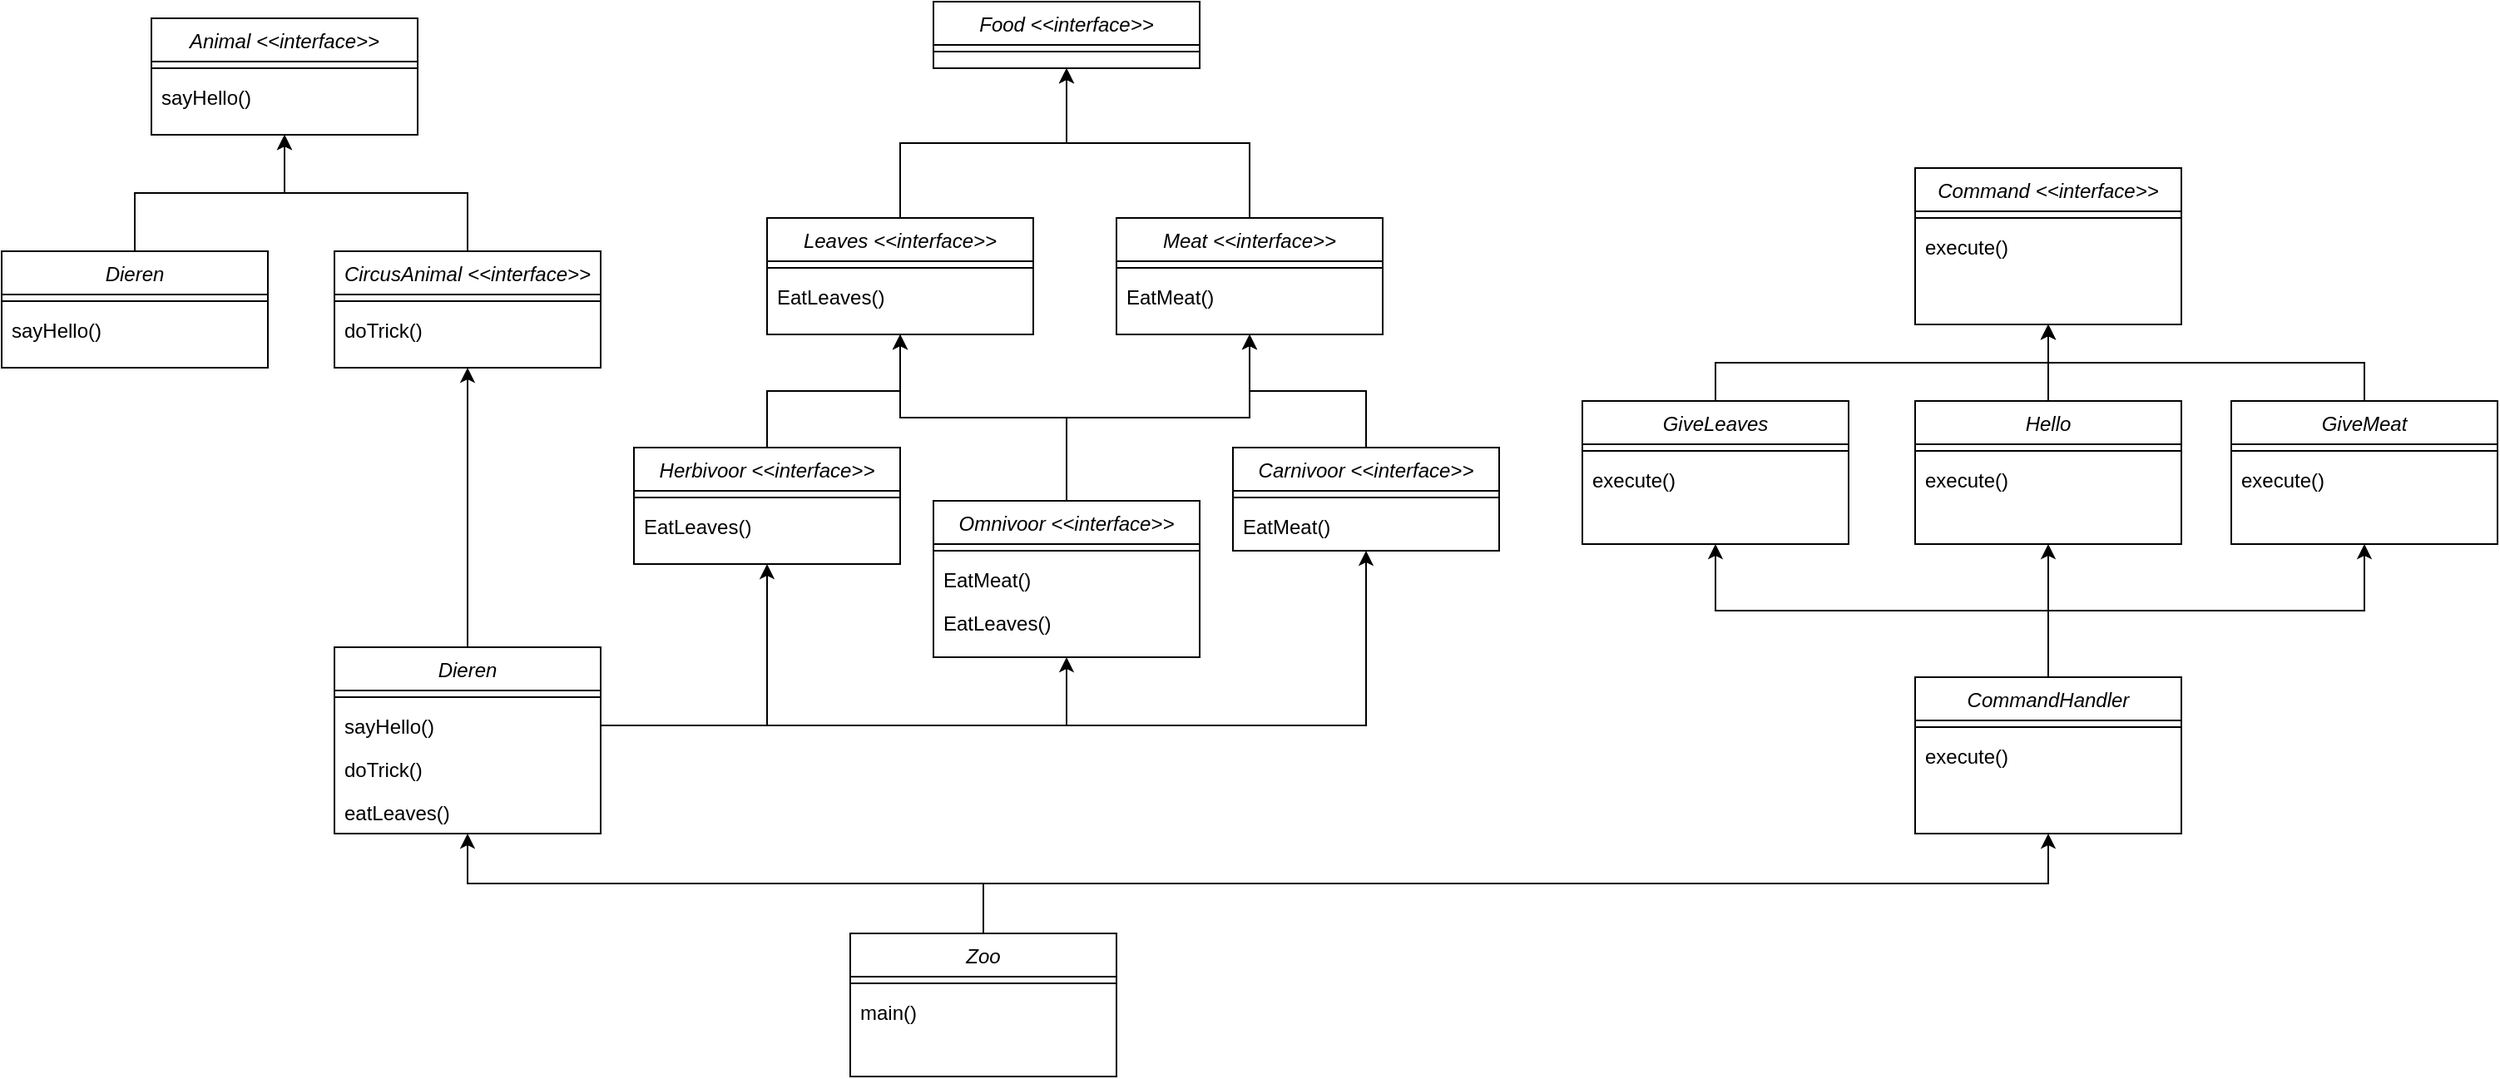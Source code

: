 <mxfile version="13.7.9" type="device"><diagram id="C5RBs43oDa-KdzZeNtuy" name="Page-1"><mxGraphModel dx="259" dy="806" grid="1" gridSize="10" guides="1" tooltips="1" connect="1" arrows="1" fold="1" page="1" pageScale="1" pageWidth="827" pageHeight="1169" math="0" shadow="0"><root><mxCell id="WIyWlLk6GJQsqaUBKTNV-0"/><mxCell id="WIyWlLk6GJQsqaUBKTNV-1" parent="WIyWlLk6GJQsqaUBKTNV-0"/><mxCell id="SMBSN783YVuVL1UO4SfT-17" style="edgeStyle=orthogonalEdgeStyle;rounded=0;orthogonalLoop=1;jettySize=auto;html=1;exitX=0.5;exitY=0;exitDx=0;exitDy=0;" parent="WIyWlLk6GJQsqaUBKTNV-1" source="SMBSN783YVuVL1UO4SfT-6" target="SMBSN783YVuVL1UO4SfT-0" edge="1"><mxGeometry relative="1" as="geometry"/></mxCell><mxCell id="SMBSN783YVuVL1UO4SfT-16" style="edgeStyle=orthogonalEdgeStyle;rounded=0;orthogonalLoop=1;jettySize=auto;html=1;exitX=0.5;exitY=0;exitDx=0;exitDy=0;" parent="WIyWlLk6GJQsqaUBKTNV-1" source="SMBSN783YVuVL1UO4SfT-9" target="SMBSN783YVuVL1UO4SfT-0" edge="1"><mxGeometry relative="1" as="geometry"/></mxCell><mxCell id="SMBSN783YVuVL1UO4SfT-18" style="edgeStyle=orthogonalEdgeStyle;rounded=0;orthogonalLoop=1;jettySize=auto;html=1;" parent="WIyWlLk6GJQsqaUBKTNV-1" source="SMBSN783YVuVL1UO4SfT-12" target="SMBSN783YVuVL1UO4SfT-6" edge="1"><mxGeometry relative="1" as="geometry"/></mxCell><mxCell id="SMBSN783YVuVL1UO4SfT-24" value="Food &lt;&lt;interface&gt;&gt;" style="swimlane;fontStyle=2;align=center;verticalAlign=top;childLayout=stackLayout;horizontal=1;startSize=26;horizontalStack=0;resizeParent=1;resizeLast=0;collapsible=1;marginBottom=0;rounded=0;shadow=0;strokeWidth=1;" parent="WIyWlLk6GJQsqaUBKTNV-1" vertex="1"><mxGeometry x="1520" y="80" width="160" height="40" as="geometry"><mxRectangle x="230" y="140" width="160" height="26" as="alternateBounds"/></mxGeometry></mxCell><mxCell id="SMBSN783YVuVL1UO4SfT-25" value="" style="line;html=1;strokeWidth=1;align=left;verticalAlign=middle;spacingTop=-1;spacingLeft=3;spacingRight=3;rotatable=0;labelPosition=right;points=[];portConstraint=eastwest;" parent="SMBSN783YVuVL1UO4SfT-24" vertex="1"><mxGeometry y="26" width="160" height="8" as="geometry"/></mxCell><mxCell id="SMBSN783YVuVL1UO4SfT-33" style="edgeStyle=orthogonalEdgeStyle;rounded=0;orthogonalLoop=1;jettySize=auto;html=1;exitX=0.5;exitY=0;exitDx=0;exitDy=0;" parent="WIyWlLk6GJQsqaUBKTNV-1" source="SMBSN783YVuVL1UO4SfT-27" target="SMBSN783YVuVL1UO4SfT-24" edge="1"><mxGeometry relative="1" as="geometry"/></mxCell><mxCell id="SMBSN783YVuVL1UO4SfT-27" value="Leaves &lt;&lt;interface&gt;&gt;" style="swimlane;fontStyle=2;align=center;verticalAlign=top;childLayout=stackLayout;horizontal=1;startSize=26;horizontalStack=0;resizeParent=1;resizeLast=0;collapsible=1;marginBottom=0;rounded=0;shadow=0;strokeWidth=1;" parent="WIyWlLk6GJQsqaUBKTNV-1" vertex="1"><mxGeometry x="1420" y="210" width="160" height="70" as="geometry"><mxRectangle x="230" y="140" width="160" height="26" as="alternateBounds"/></mxGeometry></mxCell><mxCell id="SMBSN783YVuVL1UO4SfT-28" value="" style="line;html=1;strokeWidth=1;align=left;verticalAlign=middle;spacingTop=-1;spacingLeft=3;spacingRight=3;rotatable=0;labelPosition=right;points=[];portConstraint=eastwest;" parent="SMBSN783YVuVL1UO4SfT-27" vertex="1"><mxGeometry y="26" width="160" height="8" as="geometry"/></mxCell><mxCell id="SMBSN783YVuVL1UO4SfT-29" value="EatLeaves()" style="text;align=left;verticalAlign=top;spacingLeft=4;spacingRight=4;overflow=hidden;rotatable=0;points=[[0,0.5],[1,0.5]];portConstraint=eastwest;" parent="SMBSN783YVuVL1UO4SfT-27" vertex="1"><mxGeometry y="34" width="160" height="26" as="geometry"/></mxCell><mxCell id="SMBSN783YVuVL1UO4SfT-34" style="edgeStyle=orthogonalEdgeStyle;rounded=0;orthogonalLoop=1;jettySize=auto;html=1;exitX=0.5;exitY=0;exitDx=0;exitDy=0;" parent="WIyWlLk6GJQsqaUBKTNV-1" source="SMBSN783YVuVL1UO4SfT-30" target="SMBSN783YVuVL1UO4SfT-24" edge="1"><mxGeometry relative="1" as="geometry"/></mxCell><mxCell id="SMBSN783YVuVL1UO4SfT-30" value="Meat &lt;&lt;interface&gt;&gt;" style="swimlane;fontStyle=2;align=center;verticalAlign=top;childLayout=stackLayout;horizontal=1;startSize=26;horizontalStack=0;resizeParent=1;resizeLast=0;collapsible=1;marginBottom=0;rounded=0;shadow=0;strokeWidth=1;" parent="WIyWlLk6GJQsqaUBKTNV-1" vertex="1"><mxGeometry x="1630" y="210" width="160" height="70" as="geometry"><mxRectangle x="230" y="140" width="160" height="26" as="alternateBounds"/></mxGeometry></mxCell><mxCell id="SMBSN783YVuVL1UO4SfT-31" value="" style="line;html=1;strokeWidth=1;align=left;verticalAlign=middle;spacingTop=-1;spacingLeft=3;spacingRight=3;rotatable=0;labelPosition=right;points=[];portConstraint=eastwest;" parent="SMBSN783YVuVL1UO4SfT-30" vertex="1"><mxGeometry y="26" width="160" height="8" as="geometry"/></mxCell><mxCell id="SMBSN783YVuVL1UO4SfT-32" value="EatMeat()" style="text;align=left;verticalAlign=top;spacingLeft=4;spacingRight=4;overflow=hidden;rotatable=0;points=[[0,0.5],[1,0.5]];portConstraint=eastwest;" parent="SMBSN783YVuVL1UO4SfT-30" vertex="1"><mxGeometry y="34" width="160" height="26" as="geometry"/></mxCell><mxCell id="SMBSN783YVuVL1UO4SfT-44" style="edgeStyle=orthogonalEdgeStyle;rounded=0;orthogonalLoop=1;jettySize=auto;html=1;exitX=0.5;exitY=0;exitDx=0;exitDy=0;" parent="WIyWlLk6GJQsqaUBKTNV-1" source="SMBSN783YVuVL1UO4SfT-35" target="SMBSN783YVuVL1UO4SfT-27" edge="1"><mxGeometry relative="1" as="geometry"/></mxCell><mxCell id="SMBSN783YVuVL1UO4SfT-46" style="edgeStyle=orthogonalEdgeStyle;rounded=0;orthogonalLoop=1;jettySize=auto;html=1;exitX=0.5;exitY=0;exitDx=0;exitDy=0;" parent="WIyWlLk6GJQsqaUBKTNV-1" source="SMBSN783YVuVL1UO4SfT-41" target="SMBSN783YVuVL1UO4SfT-30" edge="1"><mxGeometry relative="1" as="geometry"/></mxCell><mxCell id="SMBSN783YVuVL1UO4SfT-47" style="edgeStyle=orthogonalEdgeStyle;rounded=0;orthogonalLoop=1;jettySize=auto;html=1;exitX=0.5;exitY=0;exitDx=0;exitDy=0;" parent="WIyWlLk6GJQsqaUBKTNV-1" source="SMBSN783YVuVL1UO4SfT-41" target="SMBSN783YVuVL1UO4SfT-27" edge="1"><mxGeometry relative="1" as="geometry"/></mxCell><mxCell id="SMBSN783YVuVL1UO4SfT-45" style="edgeStyle=orthogonalEdgeStyle;rounded=0;orthogonalLoop=1;jettySize=auto;html=1;exitX=0.5;exitY=0;exitDx=0;exitDy=0;" parent="WIyWlLk6GJQsqaUBKTNV-1" source="SMBSN783YVuVL1UO4SfT-38" target="SMBSN783YVuVL1UO4SfT-30" edge="1"><mxGeometry relative="1" as="geometry"/></mxCell><mxCell id="SMBSN783YVuVL1UO4SfT-35" value="Herbivoor &lt;&lt;interface&gt;&gt;" style="swimlane;fontStyle=2;align=center;verticalAlign=top;childLayout=stackLayout;horizontal=1;startSize=26;horizontalStack=0;resizeParent=1;resizeLast=0;collapsible=1;marginBottom=0;rounded=0;shadow=0;strokeWidth=1;" parent="WIyWlLk6GJQsqaUBKTNV-1" vertex="1"><mxGeometry x="1340" y="348" width="160" height="70" as="geometry"><mxRectangle x="230" y="140" width="160" height="26" as="alternateBounds"/></mxGeometry></mxCell><mxCell id="SMBSN783YVuVL1UO4SfT-36" value="" style="line;html=1;strokeWidth=1;align=left;verticalAlign=middle;spacingTop=-1;spacingLeft=3;spacingRight=3;rotatable=0;labelPosition=right;points=[];portConstraint=eastwest;" parent="SMBSN783YVuVL1UO4SfT-35" vertex="1"><mxGeometry y="26" width="160" height="8" as="geometry"/></mxCell><mxCell id="SMBSN783YVuVL1UO4SfT-48" value="EatLeaves()" style="text;align=left;verticalAlign=top;spacingLeft=4;spacingRight=4;overflow=hidden;rotatable=0;points=[[0,0.5],[1,0.5]];portConstraint=eastwest;" parent="SMBSN783YVuVL1UO4SfT-35" vertex="1"><mxGeometry y="34" width="160" height="26" as="geometry"/></mxCell><mxCell id="SMBSN783YVuVL1UO4SfT-38" value="Carnivoor &lt;&lt;interface&gt;&gt;" style="swimlane;fontStyle=2;align=center;verticalAlign=top;childLayout=stackLayout;horizontal=1;startSize=26;horizontalStack=0;resizeParent=1;resizeLast=0;collapsible=1;marginBottom=0;rounded=0;shadow=0;strokeWidth=1;" parent="WIyWlLk6GJQsqaUBKTNV-1" vertex="1"><mxGeometry x="1700" y="348" width="160" height="62" as="geometry"><mxRectangle x="230" y="140" width="160" height="26" as="alternateBounds"/></mxGeometry></mxCell><mxCell id="SMBSN783YVuVL1UO4SfT-39" value="" style="line;html=1;strokeWidth=1;align=left;verticalAlign=middle;spacingTop=-1;spacingLeft=3;spacingRight=3;rotatable=0;labelPosition=right;points=[];portConstraint=eastwest;" parent="SMBSN783YVuVL1UO4SfT-38" vertex="1"><mxGeometry y="26" width="160" height="8" as="geometry"/></mxCell><mxCell id="SMBSN783YVuVL1UO4SfT-50" value="EatMeat()" style="text;align=left;verticalAlign=top;spacingLeft=4;spacingRight=4;overflow=hidden;rotatable=0;points=[[0,0.5],[1,0.5]];portConstraint=eastwest;" parent="SMBSN783YVuVL1UO4SfT-38" vertex="1"><mxGeometry y="34" width="160" height="26" as="geometry"/></mxCell><mxCell id="koKlC8NcPkjffo3yuPS8-23" style="edgeStyle=orthogonalEdgeStyle;rounded=0;orthogonalLoop=1;jettySize=auto;html=1;exitX=0.5;exitY=0;exitDx=0;exitDy=0;" parent="WIyWlLk6GJQsqaUBKTNV-1" source="koKlC8NcPkjffo3yuPS8-0" target="koKlC8NcPkjffo3yuPS8-8" edge="1"><mxGeometry relative="1" as="geometry"/></mxCell><mxCell id="koKlC8NcPkjffo3yuPS8-22" style="edgeStyle=orthogonalEdgeStyle;rounded=0;orthogonalLoop=1;jettySize=auto;html=1;exitX=0.5;exitY=0;exitDx=0;exitDy=0;" parent="WIyWlLk6GJQsqaUBKTNV-1" source="koKlC8NcPkjffo3yuPS8-16" target="koKlC8NcPkjffo3yuPS8-8" edge="1"><mxGeometry relative="1" as="geometry"/></mxCell><mxCell id="koKlC8NcPkjffo3yuPS8-25" style="edgeStyle=orthogonalEdgeStyle;rounded=0;orthogonalLoop=1;jettySize=auto;html=1;exitX=0.5;exitY=0;exitDx=0;exitDy=0;" parent="WIyWlLk6GJQsqaUBKTNV-1" source="koKlC8NcPkjffo3yuPS8-13" target="koKlC8NcPkjffo3yuPS8-8" edge="1"><mxGeometry relative="1" as="geometry"/></mxCell><mxCell id="koKlC8NcPkjffo3yuPS8-29" style="edgeStyle=orthogonalEdgeStyle;rounded=0;orthogonalLoop=1;jettySize=auto;html=1;exitX=1;exitY=0.5;exitDx=0;exitDy=0;" parent="WIyWlLk6GJQsqaUBKTNV-1" source="SMBSN783YVuVL1UO4SfT-14" target="SMBSN783YVuVL1UO4SfT-35" edge="1"><mxGeometry relative="1" as="geometry"/></mxCell><mxCell id="koKlC8NcPkjffo3yuPS8-30" style="edgeStyle=orthogonalEdgeStyle;rounded=0;orthogonalLoop=1;jettySize=auto;html=1;exitX=1;exitY=0.5;exitDx=0;exitDy=0;" parent="WIyWlLk6GJQsqaUBKTNV-1" source="SMBSN783YVuVL1UO4SfT-14" target="SMBSN783YVuVL1UO4SfT-41" edge="1"><mxGeometry relative="1" as="geometry"/></mxCell><mxCell id="koKlC8NcPkjffo3yuPS8-31" style="edgeStyle=orthogonalEdgeStyle;rounded=0;orthogonalLoop=1;jettySize=auto;html=1;exitX=1;exitY=0.5;exitDx=0;exitDy=0;" parent="WIyWlLk6GJQsqaUBKTNV-1" source="SMBSN783YVuVL1UO4SfT-14" target="SMBSN783YVuVL1UO4SfT-38" edge="1"><mxGeometry relative="1" as="geometry"/></mxCell><mxCell id="koKlC8NcPkjffo3yuPS8-8" value="Command &lt;&lt;interface&gt;&gt;" style="swimlane;fontStyle=2;align=center;verticalAlign=top;childLayout=stackLayout;horizontal=1;startSize=26;horizontalStack=0;resizeParent=1;resizeLast=0;collapsible=1;marginBottom=0;rounded=0;shadow=0;strokeWidth=1;" parent="WIyWlLk6GJQsqaUBKTNV-1" vertex="1"><mxGeometry x="2110" y="180" width="160" height="94" as="geometry"><mxRectangle x="230" y="140" width="160" height="26" as="alternateBounds"/></mxGeometry></mxCell><mxCell id="koKlC8NcPkjffo3yuPS8-9" value="" style="line;html=1;strokeWidth=1;align=left;verticalAlign=middle;spacingTop=-1;spacingLeft=3;spacingRight=3;rotatable=0;labelPosition=right;points=[];portConstraint=eastwest;" parent="koKlC8NcPkjffo3yuPS8-8" vertex="1"><mxGeometry y="26" width="160" height="8" as="geometry"/></mxCell><mxCell id="koKlC8NcPkjffo3yuPS8-2" value="execute()" style="text;align=left;verticalAlign=top;spacingLeft=4;spacingRight=4;overflow=hidden;rotatable=0;points=[[0,0.5],[1,0.5]];portConstraint=eastwest;" parent="koKlC8NcPkjffo3yuPS8-8" vertex="1"><mxGeometry y="34" width="160" height="26" as="geometry"/></mxCell><mxCell id="koKlC8NcPkjffo3yuPS8-13" value="GiveLeaves" style="swimlane;fontStyle=2;align=center;verticalAlign=top;childLayout=stackLayout;horizontal=1;startSize=26;horizontalStack=0;resizeParent=1;resizeLast=0;collapsible=1;marginBottom=0;rounded=0;shadow=0;strokeWidth=1;" parent="WIyWlLk6GJQsqaUBKTNV-1" vertex="1"><mxGeometry x="1910" y="320" width="160" height="86" as="geometry"><mxRectangle x="230" y="140" width="160" height="26" as="alternateBounds"/></mxGeometry></mxCell><mxCell id="koKlC8NcPkjffo3yuPS8-14" value="" style="line;html=1;strokeWidth=1;align=left;verticalAlign=middle;spacingTop=-1;spacingLeft=3;spacingRight=3;rotatable=0;labelPosition=right;points=[];portConstraint=eastwest;" parent="koKlC8NcPkjffo3yuPS8-13" vertex="1"><mxGeometry y="26" width="160" height="8" as="geometry"/></mxCell><mxCell id="koKlC8NcPkjffo3yuPS8-15" value="execute()" style="text;align=left;verticalAlign=top;spacingLeft=4;spacingRight=4;overflow=hidden;rotatable=0;points=[[0,0.5],[1,0.5]];portConstraint=eastwest;" parent="koKlC8NcPkjffo3yuPS8-13" vertex="1"><mxGeometry y="34" width="160" height="26" as="geometry"/></mxCell><mxCell id="koKlC8NcPkjffo3yuPS8-16" value="Hello" style="swimlane;fontStyle=2;align=center;verticalAlign=top;childLayout=stackLayout;horizontal=1;startSize=26;horizontalStack=0;resizeParent=1;resizeLast=0;collapsible=1;marginBottom=0;rounded=0;shadow=0;strokeWidth=1;" parent="WIyWlLk6GJQsqaUBKTNV-1" vertex="1"><mxGeometry x="2110" y="320" width="160" height="86" as="geometry"><mxRectangle x="230" y="140" width="160" height="26" as="alternateBounds"/></mxGeometry></mxCell><mxCell id="koKlC8NcPkjffo3yuPS8-17" value="" style="line;html=1;strokeWidth=1;align=left;verticalAlign=middle;spacingTop=-1;spacingLeft=3;spacingRight=3;rotatable=0;labelPosition=right;points=[];portConstraint=eastwest;" parent="koKlC8NcPkjffo3yuPS8-16" vertex="1"><mxGeometry y="26" width="160" height="8" as="geometry"/></mxCell><mxCell id="koKlC8NcPkjffo3yuPS8-18" value="execute()" style="text;align=left;verticalAlign=top;spacingLeft=4;spacingRight=4;overflow=hidden;rotatable=0;points=[[0,0.5],[1,0.5]];portConstraint=eastwest;" parent="koKlC8NcPkjffo3yuPS8-16" vertex="1"><mxGeometry y="34" width="160" height="26" as="geometry"/></mxCell><mxCell id="koKlC8NcPkjffo3yuPS8-0" value="GiveMeat" style="swimlane;fontStyle=2;align=center;verticalAlign=top;childLayout=stackLayout;horizontal=1;startSize=26;horizontalStack=0;resizeParent=1;resizeLast=0;collapsible=1;marginBottom=0;rounded=0;shadow=0;strokeWidth=1;" parent="WIyWlLk6GJQsqaUBKTNV-1" vertex="1"><mxGeometry x="2300" y="320" width="160" height="86" as="geometry"><mxRectangle x="230" y="140" width="160" height="26" as="alternateBounds"/></mxGeometry></mxCell><mxCell id="koKlC8NcPkjffo3yuPS8-1" value="" style="line;html=1;strokeWidth=1;align=left;verticalAlign=middle;spacingTop=-1;spacingLeft=3;spacingRight=3;rotatable=0;labelPosition=right;points=[];portConstraint=eastwest;" parent="koKlC8NcPkjffo3yuPS8-0" vertex="1"><mxGeometry y="26" width="160" height="8" as="geometry"/></mxCell><mxCell id="koKlC8NcPkjffo3yuPS8-12" value="execute()" style="text;align=left;verticalAlign=top;spacingLeft=4;spacingRight=4;overflow=hidden;rotatable=0;points=[[0,0.5],[1,0.5]];portConstraint=eastwest;" parent="koKlC8NcPkjffo3yuPS8-0" vertex="1"><mxGeometry y="34" width="160" height="26" as="geometry"/></mxCell><mxCell id="koKlC8NcPkjffo3yuPS8-36" style="edgeStyle=orthogonalEdgeStyle;rounded=0;orthogonalLoop=1;jettySize=auto;html=1;exitX=0.5;exitY=0;exitDx=0;exitDy=0;" parent="WIyWlLk6GJQsqaUBKTNV-1" source="koKlC8NcPkjffo3yuPS8-32" target="SMBSN783YVuVL1UO4SfT-12" edge="1"><mxGeometry relative="1" as="geometry"/></mxCell><mxCell id="koKlC8NcPkjffo3yuPS8-37" style="edgeStyle=orthogonalEdgeStyle;rounded=0;orthogonalLoop=1;jettySize=auto;html=1;exitX=0.5;exitY=0;exitDx=0;exitDy=0;" parent="WIyWlLk6GJQsqaUBKTNV-1" source="koKlC8NcPkjffo3yuPS8-32" target="koKlC8NcPkjffo3yuPS8-26" edge="1"><mxGeometry relative="1" as="geometry"><mxPoint x="2190" y="570" as="targetPoint"/></mxGeometry></mxCell><mxCell id="koKlC8NcPkjffo3yuPS8-32" value="Zoo" style="swimlane;fontStyle=2;align=center;verticalAlign=top;childLayout=stackLayout;horizontal=1;startSize=26;horizontalStack=0;resizeParent=1;resizeLast=0;collapsible=1;marginBottom=0;rounded=0;shadow=0;strokeWidth=1;" parent="WIyWlLk6GJQsqaUBKTNV-1" vertex="1"><mxGeometry x="1470" y="640" width="160" height="86" as="geometry"><mxRectangle x="230" y="140" width="160" height="26" as="alternateBounds"/></mxGeometry></mxCell><mxCell id="koKlC8NcPkjffo3yuPS8-33" value="" style="line;html=1;strokeWidth=1;align=left;verticalAlign=middle;spacingTop=-1;spacingLeft=3;spacingRight=3;rotatable=0;labelPosition=right;points=[];portConstraint=eastwest;" parent="koKlC8NcPkjffo3yuPS8-32" vertex="1"><mxGeometry y="26" width="160" height="8" as="geometry"/></mxCell><mxCell id="koKlC8NcPkjffo3yuPS8-35" value="main()" style="text;align=left;verticalAlign=top;spacingLeft=4;spacingRight=4;overflow=hidden;rotatable=0;points=[[0,0.5],[1,0.5]];portConstraint=eastwest;" parent="koKlC8NcPkjffo3yuPS8-32" vertex="1"><mxGeometry y="34" width="160" height="26" as="geometry"/></mxCell><mxCell id="koKlC8NcPkjffo3yuPS8-39" style="edgeStyle=orthogonalEdgeStyle;rounded=0;orthogonalLoop=1;jettySize=auto;html=1;exitX=0.5;exitY=0;exitDx=0;exitDy=0;" parent="WIyWlLk6GJQsqaUBKTNV-1" source="koKlC8NcPkjffo3yuPS8-26" target="koKlC8NcPkjffo3yuPS8-13" edge="1"><mxGeometry relative="1" as="geometry"/></mxCell><mxCell id="koKlC8NcPkjffo3yuPS8-40" style="edgeStyle=orthogonalEdgeStyle;rounded=0;orthogonalLoop=1;jettySize=auto;html=1;exitX=0.5;exitY=0;exitDx=0;exitDy=0;" parent="WIyWlLk6GJQsqaUBKTNV-1" source="koKlC8NcPkjffo3yuPS8-26" target="koKlC8NcPkjffo3yuPS8-16" edge="1"><mxGeometry relative="1" as="geometry"/></mxCell><mxCell id="koKlC8NcPkjffo3yuPS8-41" style="edgeStyle=orthogonalEdgeStyle;rounded=0;orthogonalLoop=1;jettySize=auto;html=1;exitX=0.5;exitY=0;exitDx=0;exitDy=0;" parent="WIyWlLk6GJQsqaUBKTNV-1" source="koKlC8NcPkjffo3yuPS8-26" target="koKlC8NcPkjffo3yuPS8-0" edge="1"><mxGeometry relative="1" as="geometry"/></mxCell><mxCell id="SMBSN783YVuVL1UO4SfT-0" value="Animal &lt;&lt;interface&gt;&gt;" style="swimlane;fontStyle=2;align=center;verticalAlign=top;childLayout=stackLayout;horizontal=1;startSize=26;horizontalStack=0;resizeParent=1;resizeLast=0;collapsible=1;marginBottom=0;rounded=0;shadow=0;strokeWidth=1;" parent="WIyWlLk6GJQsqaUBKTNV-1" vertex="1"><mxGeometry x="1050" y="90" width="160" height="70" as="geometry"><mxRectangle x="230" y="140" width="160" height="26" as="alternateBounds"/></mxGeometry></mxCell><mxCell id="SMBSN783YVuVL1UO4SfT-4" value="" style="line;html=1;strokeWidth=1;align=left;verticalAlign=middle;spacingTop=-1;spacingLeft=3;spacingRight=3;rotatable=0;labelPosition=right;points=[];portConstraint=eastwest;" parent="SMBSN783YVuVL1UO4SfT-0" vertex="1"><mxGeometry y="26" width="160" height="8" as="geometry"/></mxCell><mxCell id="SMBSN783YVuVL1UO4SfT-1" value="sayHello()" style="text;align=left;verticalAlign=top;spacingLeft=4;spacingRight=4;overflow=hidden;rotatable=0;points=[[0,0.5],[1,0.5]];portConstraint=eastwest;" parent="SMBSN783YVuVL1UO4SfT-0" vertex="1"><mxGeometry y="34" width="160" height="26" as="geometry"/></mxCell><mxCell id="SMBSN783YVuVL1UO4SfT-6" value="CircusAnimal &lt;&lt;interface&gt;&gt;" style="swimlane;fontStyle=2;align=center;verticalAlign=top;childLayout=stackLayout;horizontal=1;startSize=26;horizontalStack=0;resizeParent=1;resizeLast=0;collapsible=1;marginBottom=0;rounded=0;shadow=0;strokeWidth=1;" parent="WIyWlLk6GJQsqaUBKTNV-1" vertex="1"><mxGeometry x="1160" y="230" width="160" height="70" as="geometry"><mxRectangle x="230" y="140" width="160" height="26" as="alternateBounds"/></mxGeometry></mxCell><mxCell id="SMBSN783YVuVL1UO4SfT-7" value="" style="line;html=1;strokeWidth=1;align=left;verticalAlign=middle;spacingTop=-1;spacingLeft=3;spacingRight=3;rotatable=0;labelPosition=right;points=[];portConstraint=eastwest;" parent="SMBSN783YVuVL1UO4SfT-6" vertex="1"><mxGeometry y="26" width="160" height="8" as="geometry"/></mxCell><mxCell id="SMBSN783YVuVL1UO4SfT-8" value="doTrick()" style="text;align=left;verticalAlign=top;spacingLeft=4;spacingRight=4;overflow=hidden;rotatable=0;points=[[0,0.5],[1,0.5]];portConstraint=eastwest;" parent="SMBSN783YVuVL1UO4SfT-6" vertex="1"><mxGeometry y="34" width="160" height="26" as="geometry"/></mxCell><mxCell id="SMBSN783YVuVL1UO4SfT-9" value="Dieren" style="swimlane;fontStyle=2;align=center;verticalAlign=top;childLayout=stackLayout;horizontal=1;startSize=26;horizontalStack=0;resizeParent=1;resizeLast=0;collapsible=1;marginBottom=0;rounded=0;shadow=0;strokeWidth=1;" parent="WIyWlLk6GJQsqaUBKTNV-1" vertex="1"><mxGeometry x="960" y="230" width="160" height="70" as="geometry"><mxRectangle x="230" y="140" width="160" height="26" as="alternateBounds"/></mxGeometry></mxCell><mxCell id="SMBSN783YVuVL1UO4SfT-10" value="" style="line;html=1;strokeWidth=1;align=left;verticalAlign=middle;spacingTop=-1;spacingLeft=3;spacingRight=3;rotatable=0;labelPosition=right;points=[];portConstraint=eastwest;" parent="SMBSN783YVuVL1UO4SfT-9" vertex="1"><mxGeometry y="26" width="160" height="8" as="geometry"/></mxCell><mxCell id="SMBSN783YVuVL1UO4SfT-11" value="sayHello()" style="text;align=left;verticalAlign=top;spacingLeft=4;spacingRight=4;overflow=hidden;rotatable=0;points=[[0,0.5],[1,0.5]];portConstraint=eastwest;" parent="SMBSN783YVuVL1UO4SfT-9" vertex="1"><mxGeometry y="34" width="160" height="26" as="geometry"/></mxCell><mxCell id="koKlC8NcPkjffo3yuPS8-26" value="CommandHandler" style="swimlane;fontStyle=2;align=center;verticalAlign=top;childLayout=stackLayout;horizontal=1;startSize=26;horizontalStack=0;resizeParent=1;resizeLast=0;collapsible=1;marginBottom=0;rounded=0;shadow=0;strokeWidth=1;" parent="WIyWlLk6GJQsqaUBKTNV-1" vertex="1"><mxGeometry x="2110" y="486" width="160" height="94" as="geometry"><mxRectangle x="230" y="140" width="160" height="26" as="alternateBounds"/></mxGeometry></mxCell><mxCell id="koKlC8NcPkjffo3yuPS8-27" value="" style="line;html=1;strokeWidth=1;align=left;verticalAlign=middle;spacingTop=-1;spacingLeft=3;spacingRight=3;rotatable=0;labelPosition=right;points=[];portConstraint=eastwest;" parent="koKlC8NcPkjffo3yuPS8-26" vertex="1"><mxGeometry y="26" width="160" height="8" as="geometry"/></mxCell><mxCell id="koKlC8NcPkjffo3yuPS8-28" value="execute()" style="text;align=left;verticalAlign=top;spacingLeft=4;spacingRight=4;overflow=hidden;rotatable=0;points=[[0,0.5],[1,0.5]];portConstraint=eastwest;" parent="koKlC8NcPkjffo3yuPS8-26" vertex="1"><mxGeometry y="34" width="160" height="26" as="geometry"/></mxCell><mxCell id="SMBSN783YVuVL1UO4SfT-12" value="Dieren" style="swimlane;fontStyle=2;align=center;verticalAlign=top;childLayout=stackLayout;horizontal=1;startSize=26;horizontalStack=0;resizeParent=1;resizeLast=0;collapsible=1;marginBottom=0;rounded=0;shadow=0;strokeWidth=1;" parent="WIyWlLk6GJQsqaUBKTNV-1" vertex="1"><mxGeometry x="1160" y="468" width="160" height="112" as="geometry"><mxRectangle x="230" y="140" width="160" height="26" as="alternateBounds"/></mxGeometry></mxCell><mxCell id="SMBSN783YVuVL1UO4SfT-13" value="" style="line;html=1;strokeWidth=1;align=left;verticalAlign=middle;spacingTop=-1;spacingLeft=3;spacingRight=3;rotatable=0;labelPosition=right;points=[];portConstraint=eastwest;" parent="SMBSN783YVuVL1UO4SfT-12" vertex="1"><mxGeometry y="26" width="160" height="8" as="geometry"/></mxCell><mxCell id="SMBSN783YVuVL1UO4SfT-14" value="sayHello()" style="text;align=left;verticalAlign=top;spacingLeft=4;spacingRight=4;overflow=hidden;rotatable=0;points=[[0,0.5],[1,0.5]];portConstraint=eastwest;" parent="SMBSN783YVuVL1UO4SfT-12" vertex="1"><mxGeometry y="34" width="160" height="26" as="geometry"/></mxCell><mxCell id="SMBSN783YVuVL1UO4SfT-23" value="doTrick()" style="text;align=left;verticalAlign=top;spacingLeft=4;spacingRight=4;overflow=hidden;rotatable=0;points=[[0,0.5],[1,0.5]];portConstraint=eastwest;" parent="SMBSN783YVuVL1UO4SfT-12" vertex="1"><mxGeometry y="60" width="160" height="26" as="geometry"/></mxCell><mxCell id="KPGuSUiZjYOlt5dmbyf6-0" value="eatLeaves()" style="text;align=left;verticalAlign=top;spacingLeft=4;spacingRight=4;overflow=hidden;rotatable=0;points=[[0,0.5],[1,0.5]];portConstraint=eastwest;" vertex="1" parent="SMBSN783YVuVL1UO4SfT-12"><mxGeometry y="86" width="160" height="26" as="geometry"/></mxCell><mxCell id="SMBSN783YVuVL1UO4SfT-41" value="Omnivoor &lt;&lt;interface&gt;&gt;" style="swimlane;fontStyle=2;align=center;verticalAlign=top;childLayout=stackLayout;horizontal=1;startSize=26;horizontalStack=0;resizeParent=1;resizeLast=0;collapsible=1;marginBottom=0;rounded=0;shadow=0;strokeWidth=1;" parent="WIyWlLk6GJQsqaUBKTNV-1" vertex="1"><mxGeometry x="1520" y="380" width="160" height="94" as="geometry"><mxRectangle x="230" y="140" width="160" height="26" as="alternateBounds"/></mxGeometry></mxCell><mxCell id="SMBSN783YVuVL1UO4SfT-42" value="" style="line;html=1;strokeWidth=1;align=left;verticalAlign=middle;spacingTop=-1;spacingLeft=3;spacingRight=3;rotatable=0;labelPosition=right;points=[];portConstraint=eastwest;" parent="SMBSN783YVuVL1UO4SfT-41" vertex="1"><mxGeometry y="26" width="160" height="8" as="geometry"/></mxCell><mxCell id="SMBSN783YVuVL1UO4SfT-51" value="EatMeat()" style="text;align=left;verticalAlign=top;spacingLeft=4;spacingRight=4;overflow=hidden;rotatable=0;points=[[0,0.5],[1,0.5]];portConstraint=eastwest;" parent="SMBSN783YVuVL1UO4SfT-41" vertex="1"><mxGeometry y="34" width="160" height="26" as="geometry"/></mxCell><mxCell id="SMBSN783YVuVL1UO4SfT-49" value="EatLeaves()" style="text;align=left;verticalAlign=top;spacingLeft=4;spacingRight=4;overflow=hidden;rotatable=0;points=[[0,0.5],[1,0.5]];portConstraint=eastwest;" parent="SMBSN783YVuVL1UO4SfT-41" vertex="1"><mxGeometry y="60" width="160" height="26" as="geometry"/></mxCell></root></mxGraphModel></diagram></mxfile>